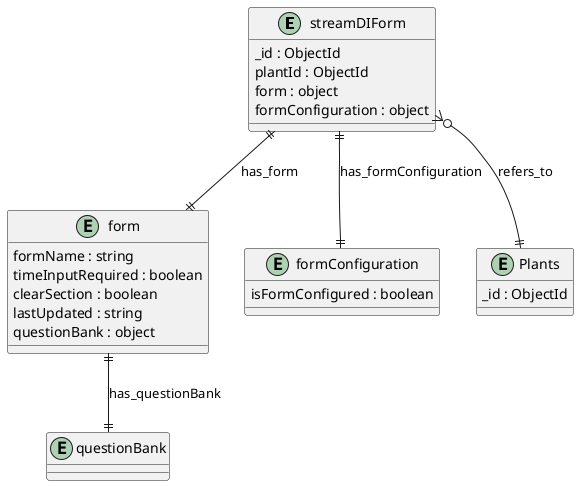@startuml streamDIForm_Diagram

entity "streamDIForm" as streamDIForm {
  _id : ObjectId
  plantId : ObjectId
  form : object
  formConfiguration : object
}

entity "form" as form {
  formName : string
  timeInputRequired : boolean
  clearSection : boolean
  lastUpdated : string
  questionBank : object
}

entity "questionBank" as questionBank {
}

entity "formConfiguration" as formConfiguration {
  isFormConfigured : boolean
}


' Shared Plant entity
entity "Plants" as Plants {
  _id : ObjectId
}

' Relationships
streamDIForm }o--|| Plants : refers_to
streamDIForm ||--|| form : has_form
form ||--|| questionBank : has_questionBank
streamDIForm ||--|| formConfiguration : has_formConfiguration
@enduml